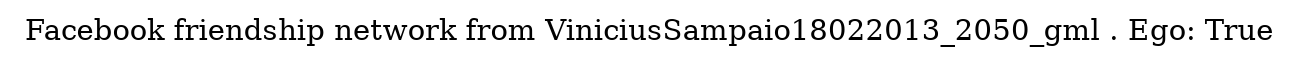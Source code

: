 digraph  {
	graph [label="Facebook friendship network from ViniciusSampaio18022013_2050_gml . Ego: True"];
}
